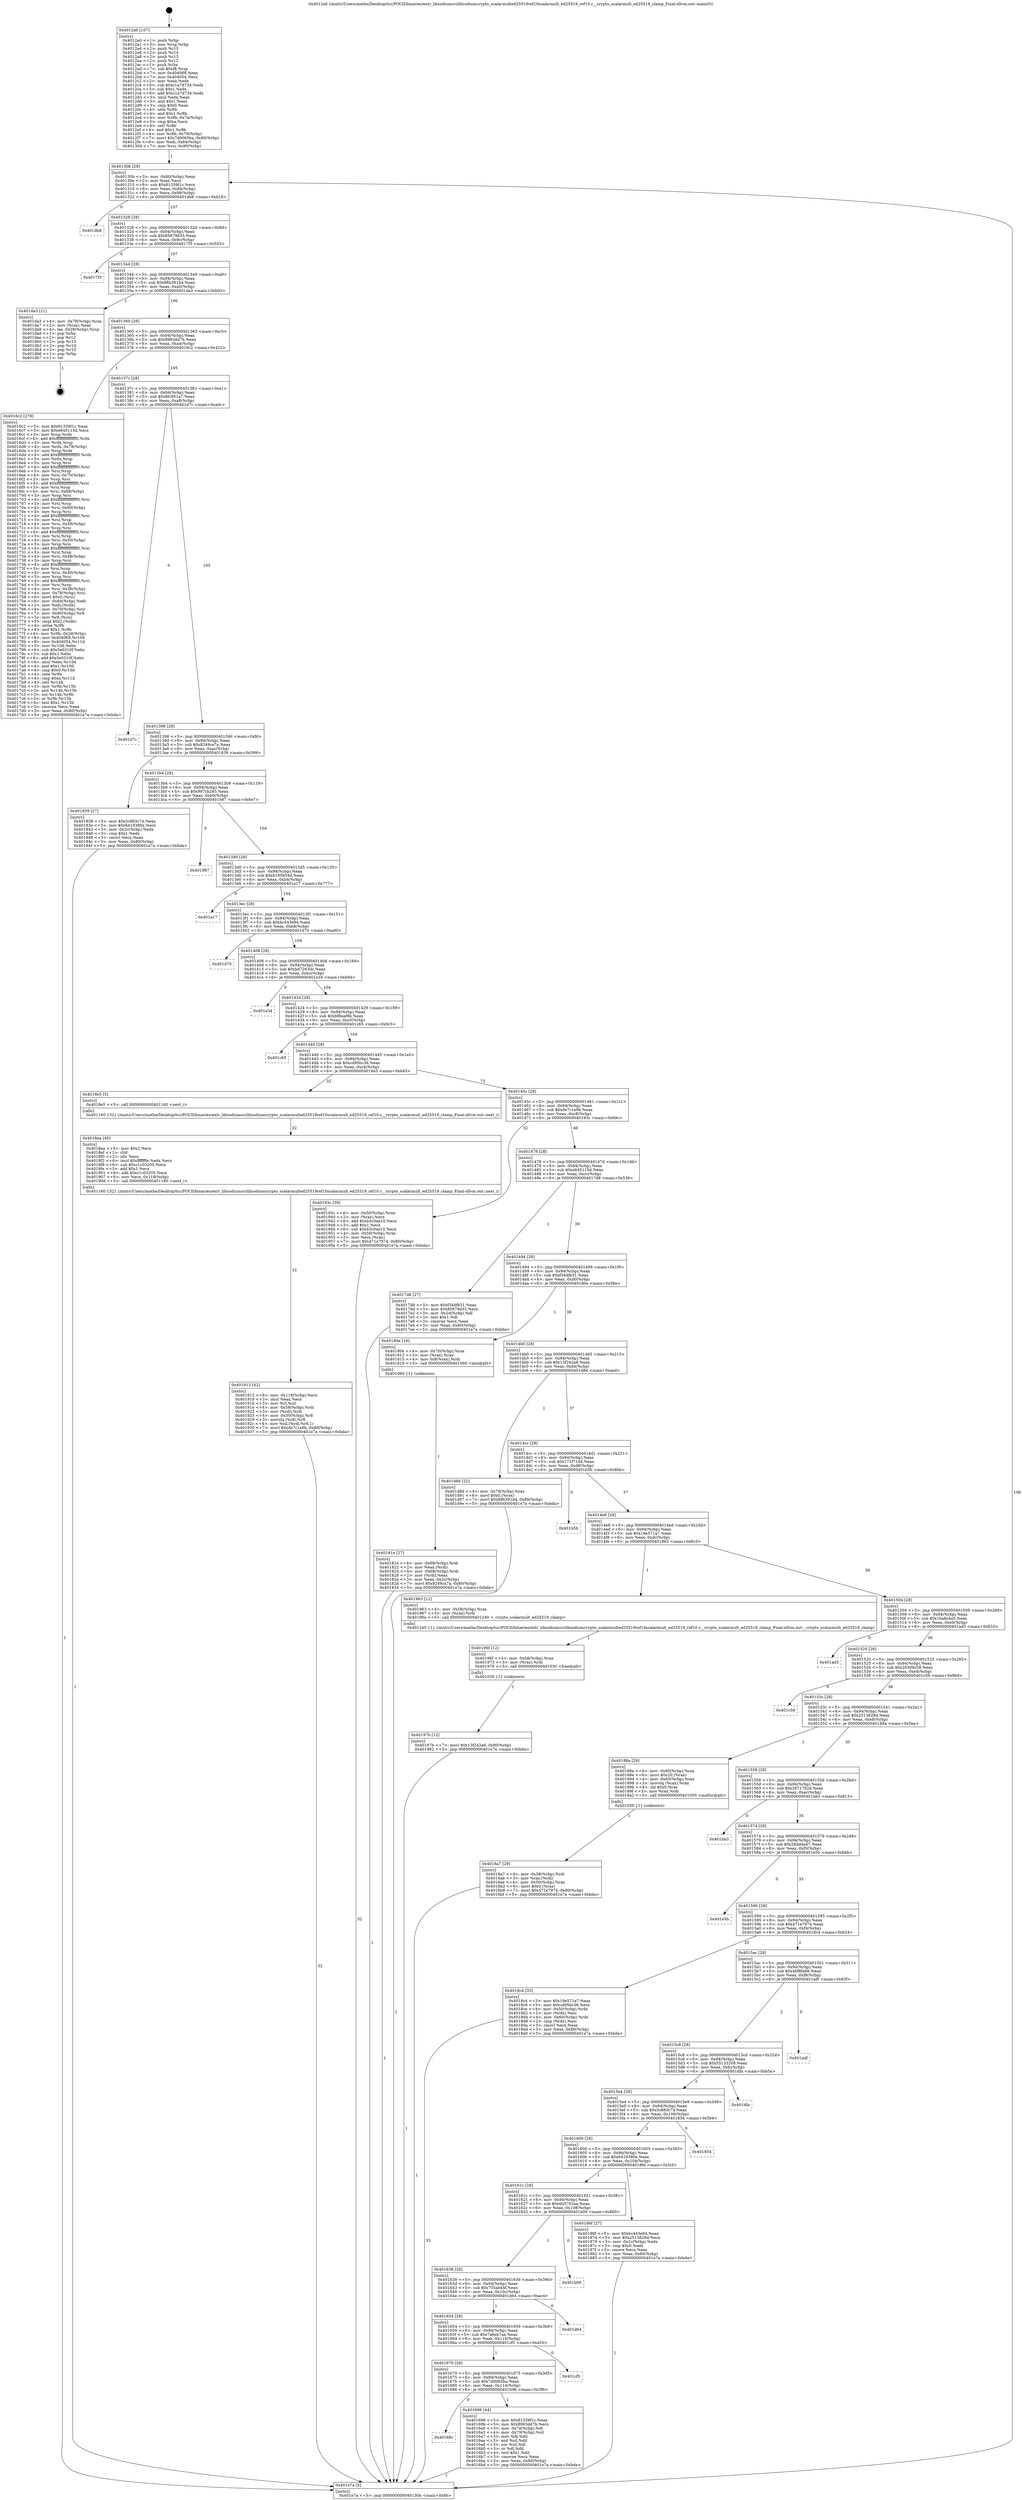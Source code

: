 digraph "0x4012a0" {
  label = "0x4012a0 (/mnt/c/Users/mathe/Desktop/tcc/POCII/binaries/extr_libsodiumsrclibsodiumcrypto_scalarmulted25519ref10scalarmult_ed25519_ref10.c__crypto_scalarmult_ed25519_clamp_Final-ollvm.out::main(0))"
  labelloc = "t"
  node[shape=record]

  Entry [label="",width=0.3,height=0.3,shape=circle,fillcolor=black,style=filled]
  "0x40130b" [label="{
     0x40130b [29]\l
     | [instrs]\l
     &nbsp;&nbsp;0x40130b \<+3\>: mov -0x80(%rbp),%eax\l
     &nbsp;&nbsp;0x40130e \<+2\>: mov %eax,%ecx\l
     &nbsp;&nbsp;0x401310 \<+6\>: sub $0x81339f1c,%ecx\l
     &nbsp;&nbsp;0x401316 \<+6\>: mov %eax,-0x94(%rbp)\l
     &nbsp;&nbsp;0x40131c \<+6\>: mov %ecx,-0x98(%rbp)\l
     &nbsp;&nbsp;0x401322 \<+6\>: je 0000000000401db8 \<main+0xb18\>\l
  }"]
  "0x401db8" [label="{
     0x401db8\l
  }", style=dashed]
  "0x401328" [label="{
     0x401328 [28]\l
     | [instrs]\l
     &nbsp;&nbsp;0x401328 \<+5\>: jmp 000000000040132d \<main+0x8d\>\l
     &nbsp;&nbsp;0x40132d \<+6\>: mov -0x94(%rbp),%eax\l
     &nbsp;&nbsp;0x401333 \<+5\>: sub $0x85879d33,%eax\l
     &nbsp;&nbsp;0x401338 \<+6\>: mov %eax,-0x9c(%rbp)\l
     &nbsp;&nbsp;0x40133e \<+6\>: je 00000000004017f3 \<main+0x553\>\l
  }"]
  Exit [label="",width=0.3,height=0.3,shape=circle,fillcolor=black,style=filled,peripheries=2]
  "0x4017f3" [label="{
     0x4017f3\l
  }", style=dashed]
  "0x401344" [label="{
     0x401344 [28]\l
     | [instrs]\l
     &nbsp;&nbsp;0x401344 \<+5\>: jmp 0000000000401349 \<main+0xa9\>\l
     &nbsp;&nbsp;0x401349 \<+6\>: mov -0x94(%rbp),%eax\l
     &nbsp;&nbsp;0x40134f \<+5\>: sub $0x88b381b4,%eax\l
     &nbsp;&nbsp;0x401354 \<+6\>: mov %eax,-0xa0(%rbp)\l
     &nbsp;&nbsp;0x40135a \<+6\>: je 0000000000401da3 \<main+0xb03\>\l
  }"]
  "0x40197b" [label="{
     0x40197b [12]\l
     | [instrs]\l
     &nbsp;&nbsp;0x40197b \<+7\>: movl $0x13f242a8,-0x80(%rbp)\l
     &nbsp;&nbsp;0x401982 \<+5\>: jmp 0000000000401e7a \<main+0xbda\>\l
  }"]
  "0x401da3" [label="{
     0x401da3 [21]\l
     | [instrs]\l
     &nbsp;&nbsp;0x401da3 \<+4\>: mov -0x78(%rbp),%rax\l
     &nbsp;&nbsp;0x401da7 \<+2\>: mov (%rax),%eax\l
     &nbsp;&nbsp;0x401da9 \<+4\>: lea -0x28(%rbp),%rsp\l
     &nbsp;&nbsp;0x401dad \<+1\>: pop %rbx\l
     &nbsp;&nbsp;0x401dae \<+2\>: pop %r12\l
     &nbsp;&nbsp;0x401db0 \<+2\>: pop %r13\l
     &nbsp;&nbsp;0x401db2 \<+2\>: pop %r14\l
     &nbsp;&nbsp;0x401db4 \<+2\>: pop %r15\l
     &nbsp;&nbsp;0x401db6 \<+1\>: pop %rbp\l
     &nbsp;&nbsp;0x401db7 \<+1\>: ret\l
  }"]
  "0x401360" [label="{
     0x401360 [28]\l
     | [instrs]\l
     &nbsp;&nbsp;0x401360 \<+5\>: jmp 0000000000401365 \<main+0xc5\>\l
     &nbsp;&nbsp;0x401365 \<+6\>: mov -0x94(%rbp),%eax\l
     &nbsp;&nbsp;0x40136b \<+5\>: sub $0x8993dd7b,%eax\l
     &nbsp;&nbsp;0x401370 \<+6\>: mov %eax,-0xa4(%rbp)\l
     &nbsp;&nbsp;0x401376 \<+6\>: je 00000000004016c2 \<main+0x422\>\l
  }"]
  "0x40196f" [label="{
     0x40196f [12]\l
     | [instrs]\l
     &nbsp;&nbsp;0x40196f \<+4\>: mov -0x58(%rbp),%rax\l
     &nbsp;&nbsp;0x401973 \<+3\>: mov (%rax),%rdi\l
     &nbsp;&nbsp;0x401976 \<+5\>: call 0000000000401030 \<free@plt\>\l
     | [calls]\l
     &nbsp;&nbsp;0x401030 \{1\} (unknown)\l
  }"]
  "0x4016c2" [label="{
     0x4016c2 [278]\l
     | [instrs]\l
     &nbsp;&nbsp;0x4016c2 \<+5\>: mov $0x81339f1c,%eax\l
     &nbsp;&nbsp;0x4016c7 \<+5\>: mov $0xe645115d,%ecx\l
     &nbsp;&nbsp;0x4016cc \<+3\>: mov %rsp,%rdx\l
     &nbsp;&nbsp;0x4016cf \<+4\>: add $0xfffffffffffffff0,%rdx\l
     &nbsp;&nbsp;0x4016d3 \<+3\>: mov %rdx,%rsp\l
     &nbsp;&nbsp;0x4016d6 \<+4\>: mov %rdx,-0x78(%rbp)\l
     &nbsp;&nbsp;0x4016da \<+3\>: mov %rsp,%rdx\l
     &nbsp;&nbsp;0x4016dd \<+4\>: add $0xfffffffffffffff0,%rdx\l
     &nbsp;&nbsp;0x4016e1 \<+3\>: mov %rdx,%rsp\l
     &nbsp;&nbsp;0x4016e4 \<+3\>: mov %rsp,%rsi\l
     &nbsp;&nbsp;0x4016e7 \<+4\>: add $0xfffffffffffffff0,%rsi\l
     &nbsp;&nbsp;0x4016eb \<+3\>: mov %rsi,%rsp\l
     &nbsp;&nbsp;0x4016ee \<+4\>: mov %rsi,-0x70(%rbp)\l
     &nbsp;&nbsp;0x4016f2 \<+3\>: mov %rsp,%rsi\l
     &nbsp;&nbsp;0x4016f5 \<+4\>: add $0xfffffffffffffff0,%rsi\l
     &nbsp;&nbsp;0x4016f9 \<+3\>: mov %rsi,%rsp\l
     &nbsp;&nbsp;0x4016fc \<+4\>: mov %rsi,-0x68(%rbp)\l
     &nbsp;&nbsp;0x401700 \<+3\>: mov %rsp,%rsi\l
     &nbsp;&nbsp;0x401703 \<+4\>: add $0xfffffffffffffff0,%rsi\l
     &nbsp;&nbsp;0x401707 \<+3\>: mov %rsi,%rsp\l
     &nbsp;&nbsp;0x40170a \<+4\>: mov %rsi,-0x60(%rbp)\l
     &nbsp;&nbsp;0x40170e \<+3\>: mov %rsp,%rsi\l
     &nbsp;&nbsp;0x401711 \<+4\>: add $0xfffffffffffffff0,%rsi\l
     &nbsp;&nbsp;0x401715 \<+3\>: mov %rsi,%rsp\l
     &nbsp;&nbsp;0x401718 \<+4\>: mov %rsi,-0x58(%rbp)\l
     &nbsp;&nbsp;0x40171c \<+3\>: mov %rsp,%rsi\l
     &nbsp;&nbsp;0x40171f \<+4\>: add $0xfffffffffffffff0,%rsi\l
     &nbsp;&nbsp;0x401723 \<+3\>: mov %rsi,%rsp\l
     &nbsp;&nbsp;0x401726 \<+4\>: mov %rsi,-0x50(%rbp)\l
     &nbsp;&nbsp;0x40172a \<+3\>: mov %rsp,%rsi\l
     &nbsp;&nbsp;0x40172d \<+4\>: add $0xfffffffffffffff0,%rsi\l
     &nbsp;&nbsp;0x401731 \<+3\>: mov %rsi,%rsp\l
     &nbsp;&nbsp;0x401734 \<+4\>: mov %rsi,-0x48(%rbp)\l
     &nbsp;&nbsp;0x401738 \<+3\>: mov %rsp,%rsi\l
     &nbsp;&nbsp;0x40173b \<+4\>: add $0xfffffffffffffff0,%rsi\l
     &nbsp;&nbsp;0x40173f \<+3\>: mov %rsi,%rsp\l
     &nbsp;&nbsp;0x401742 \<+4\>: mov %rsi,-0x40(%rbp)\l
     &nbsp;&nbsp;0x401746 \<+3\>: mov %rsp,%rsi\l
     &nbsp;&nbsp;0x401749 \<+4\>: add $0xfffffffffffffff0,%rsi\l
     &nbsp;&nbsp;0x40174d \<+3\>: mov %rsi,%rsp\l
     &nbsp;&nbsp;0x401750 \<+4\>: mov %rsi,-0x38(%rbp)\l
     &nbsp;&nbsp;0x401754 \<+4\>: mov -0x78(%rbp),%rsi\l
     &nbsp;&nbsp;0x401758 \<+6\>: movl $0x0,(%rsi)\l
     &nbsp;&nbsp;0x40175e \<+6\>: mov -0x84(%rbp),%edi\l
     &nbsp;&nbsp;0x401764 \<+2\>: mov %edi,(%rdx)\l
     &nbsp;&nbsp;0x401766 \<+4\>: mov -0x70(%rbp),%rsi\l
     &nbsp;&nbsp;0x40176a \<+7\>: mov -0x90(%rbp),%r8\l
     &nbsp;&nbsp;0x401771 \<+3\>: mov %r8,(%rsi)\l
     &nbsp;&nbsp;0x401774 \<+3\>: cmpl $0x2,(%rdx)\l
     &nbsp;&nbsp;0x401777 \<+4\>: setne %r9b\l
     &nbsp;&nbsp;0x40177b \<+4\>: and $0x1,%r9b\l
     &nbsp;&nbsp;0x40177f \<+4\>: mov %r9b,-0x2d(%rbp)\l
     &nbsp;&nbsp;0x401783 \<+8\>: mov 0x404068,%r10d\l
     &nbsp;&nbsp;0x40178b \<+8\>: mov 0x404054,%r11d\l
     &nbsp;&nbsp;0x401793 \<+3\>: mov %r10d,%ebx\l
     &nbsp;&nbsp;0x401796 \<+6\>: sub $0x5e0310f,%ebx\l
     &nbsp;&nbsp;0x40179c \<+3\>: sub $0x1,%ebx\l
     &nbsp;&nbsp;0x40179f \<+6\>: add $0x5e0310f,%ebx\l
     &nbsp;&nbsp;0x4017a5 \<+4\>: imul %ebx,%r10d\l
     &nbsp;&nbsp;0x4017a9 \<+4\>: and $0x1,%r10d\l
     &nbsp;&nbsp;0x4017ad \<+4\>: cmp $0x0,%r10d\l
     &nbsp;&nbsp;0x4017b1 \<+4\>: sete %r9b\l
     &nbsp;&nbsp;0x4017b5 \<+4\>: cmp $0xa,%r11d\l
     &nbsp;&nbsp;0x4017b9 \<+4\>: setl %r14b\l
     &nbsp;&nbsp;0x4017bd \<+3\>: mov %r9b,%r15b\l
     &nbsp;&nbsp;0x4017c0 \<+3\>: and %r14b,%r15b\l
     &nbsp;&nbsp;0x4017c3 \<+3\>: xor %r14b,%r9b\l
     &nbsp;&nbsp;0x4017c6 \<+3\>: or %r9b,%r15b\l
     &nbsp;&nbsp;0x4017c9 \<+4\>: test $0x1,%r15b\l
     &nbsp;&nbsp;0x4017cd \<+3\>: cmovne %ecx,%eax\l
     &nbsp;&nbsp;0x4017d0 \<+3\>: mov %eax,-0x80(%rbp)\l
     &nbsp;&nbsp;0x4017d3 \<+5\>: jmp 0000000000401e7a \<main+0xbda\>\l
  }"]
  "0x40137c" [label="{
     0x40137c [28]\l
     | [instrs]\l
     &nbsp;&nbsp;0x40137c \<+5\>: jmp 0000000000401381 \<main+0xe1\>\l
     &nbsp;&nbsp;0x401381 \<+6\>: mov -0x94(%rbp),%eax\l
     &nbsp;&nbsp;0x401387 \<+5\>: sub $0x8fc951a7,%eax\l
     &nbsp;&nbsp;0x40138c \<+6\>: mov %eax,-0xa8(%rbp)\l
     &nbsp;&nbsp;0x401392 \<+6\>: je 0000000000401d7c \<main+0xadc\>\l
  }"]
  "0x401912" [label="{
     0x401912 [42]\l
     | [instrs]\l
     &nbsp;&nbsp;0x401912 \<+6\>: mov -0x118(%rbp),%ecx\l
     &nbsp;&nbsp;0x401918 \<+3\>: imul %eax,%ecx\l
     &nbsp;&nbsp;0x40191b \<+3\>: mov %cl,%sil\l
     &nbsp;&nbsp;0x40191e \<+4\>: mov -0x58(%rbp),%rdi\l
     &nbsp;&nbsp;0x401922 \<+3\>: mov (%rdi),%rdi\l
     &nbsp;&nbsp;0x401925 \<+4\>: mov -0x50(%rbp),%r8\l
     &nbsp;&nbsp;0x401929 \<+3\>: movslq (%r8),%r8\l
     &nbsp;&nbsp;0x40192c \<+4\>: mov %sil,(%rdi,%r8,1)\l
     &nbsp;&nbsp;0x401930 \<+7\>: movl $0xde7c1e9b,-0x80(%rbp)\l
     &nbsp;&nbsp;0x401937 \<+5\>: jmp 0000000000401e7a \<main+0xbda\>\l
  }"]
  "0x401d7c" [label="{
     0x401d7c\l
  }", style=dashed]
  "0x401398" [label="{
     0x401398 [28]\l
     | [instrs]\l
     &nbsp;&nbsp;0x401398 \<+5\>: jmp 000000000040139d \<main+0xfd\>\l
     &nbsp;&nbsp;0x40139d \<+6\>: mov -0x94(%rbp),%eax\l
     &nbsp;&nbsp;0x4013a3 \<+5\>: sub $0x9249ca7a,%eax\l
     &nbsp;&nbsp;0x4013a8 \<+6\>: mov %eax,-0xac(%rbp)\l
     &nbsp;&nbsp;0x4013ae \<+6\>: je 0000000000401839 \<main+0x599\>\l
  }"]
  "0x4018ea" [label="{
     0x4018ea [40]\l
     | [instrs]\l
     &nbsp;&nbsp;0x4018ea \<+5\>: mov $0x2,%ecx\l
     &nbsp;&nbsp;0x4018ef \<+1\>: cltd\l
     &nbsp;&nbsp;0x4018f0 \<+2\>: idiv %ecx\l
     &nbsp;&nbsp;0x4018f2 \<+6\>: imul $0xfffffffe,%edx,%ecx\l
     &nbsp;&nbsp;0x4018f8 \<+6\>: sub $0xc1c03205,%ecx\l
     &nbsp;&nbsp;0x4018fe \<+3\>: add $0x1,%ecx\l
     &nbsp;&nbsp;0x401901 \<+6\>: add $0xc1c03205,%ecx\l
     &nbsp;&nbsp;0x401907 \<+6\>: mov %ecx,-0x118(%rbp)\l
     &nbsp;&nbsp;0x40190d \<+5\>: call 0000000000401160 \<next_i\>\l
     | [calls]\l
     &nbsp;&nbsp;0x401160 \{32\} (/mnt/c/Users/mathe/Desktop/tcc/POCII/binaries/extr_libsodiumsrclibsodiumcrypto_scalarmulted25519ref10scalarmult_ed25519_ref10.c__crypto_scalarmult_ed25519_clamp_Final-ollvm.out::next_i)\l
  }"]
  "0x401839" [label="{
     0x401839 [27]\l
     | [instrs]\l
     &nbsp;&nbsp;0x401839 \<+5\>: mov $0x5c883c74,%eax\l
     &nbsp;&nbsp;0x40183e \<+5\>: mov $0x6419380e,%ecx\l
     &nbsp;&nbsp;0x401843 \<+3\>: mov -0x2c(%rbp),%edx\l
     &nbsp;&nbsp;0x401846 \<+3\>: cmp $0x1,%edx\l
     &nbsp;&nbsp;0x401849 \<+3\>: cmovl %ecx,%eax\l
     &nbsp;&nbsp;0x40184c \<+3\>: mov %eax,-0x80(%rbp)\l
     &nbsp;&nbsp;0x40184f \<+5\>: jmp 0000000000401e7a \<main+0xbda\>\l
  }"]
  "0x4013b4" [label="{
     0x4013b4 [28]\l
     | [instrs]\l
     &nbsp;&nbsp;0x4013b4 \<+5\>: jmp 00000000004013b9 \<main+0x119\>\l
     &nbsp;&nbsp;0x4013b9 \<+6\>: mov -0x94(%rbp),%eax\l
     &nbsp;&nbsp;0x4013bf \<+5\>: sub $0x997cb265,%eax\l
     &nbsp;&nbsp;0x4013c4 \<+6\>: mov %eax,-0xb0(%rbp)\l
     &nbsp;&nbsp;0x4013ca \<+6\>: je 0000000000401987 \<main+0x6e7\>\l
  }"]
  "0x4018a7" [label="{
     0x4018a7 [29]\l
     | [instrs]\l
     &nbsp;&nbsp;0x4018a7 \<+4\>: mov -0x58(%rbp),%rdi\l
     &nbsp;&nbsp;0x4018ab \<+3\>: mov %rax,(%rdi)\l
     &nbsp;&nbsp;0x4018ae \<+4\>: mov -0x50(%rbp),%rax\l
     &nbsp;&nbsp;0x4018b2 \<+6\>: movl $0x0,(%rax)\l
     &nbsp;&nbsp;0x4018b8 \<+7\>: movl $0x471e7974,-0x80(%rbp)\l
     &nbsp;&nbsp;0x4018bf \<+5\>: jmp 0000000000401e7a \<main+0xbda\>\l
  }"]
  "0x401987" [label="{
     0x401987\l
  }", style=dashed]
  "0x4013d0" [label="{
     0x4013d0 [28]\l
     | [instrs]\l
     &nbsp;&nbsp;0x4013d0 \<+5\>: jmp 00000000004013d5 \<main+0x135\>\l
     &nbsp;&nbsp;0x4013d5 \<+6\>: mov -0x94(%rbp),%eax\l
     &nbsp;&nbsp;0x4013db \<+5\>: sub $0xb165b54d,%eax\l
     &nbsp;&nbsp;0x4013e0 \<+6\>: mov %eax,-0xb4(%rbp)\l
     &nbsp;&nbsp;0x4013e6 \<+6\>: je 0000000000401a17 \<main+0x777\>\l
  }"]
  "0x40181e" [label="{
     0x40181e [27]\l
     | [instrs]\l
     &nbsp;&nbsp;0x40181e \<+4\>: mov -0x68(%rbp),%rdi\l
     &nbsp;&nbsp;0x401822 \<+2\>: mov %eax,(%rdi)\l
     &nbsp;&nbsp;0x401824 \<+4\>: mov -0x68(%rbp),%rdi\l
     &nbsp;&nbsp;0x401828 \<+2\>: mov (%rdi),%eax\l
     &nbsp;&nbsp;0x40182a \<+3\>: mov %eax,-0x2c(%rbp)\l
     &nbsp;&nbsp;0x40182d \<+7\>: movl $0x9249ca7a,-0x80(%rbp)\l
     &nbsp;&nbsp;0x401834 \<+5\>: jmp 0000000000401e7a \<main+0xbda\>\l
  }"]
  "0x401a17" [label="{
     0x401a17\l
  }", style=dashed]
  "0x4013ec" [label="{
     0x4013ec [28]\l
     | [instrs]\l
     &nbsp;&nbsp;0x4013ec \<+5\>: jmp 00000000004013f1 \<main+0x151\>\l
     &nbsp;&nbsp;0x4013f1 \<+6\>: mov -0x94(%rbp),%eax\l
     &nbsp;&nbsp;0x4013f7 \<+5\>: sub $0xbc443e94,%eax\l
     &nbsp;&nbsp;0x4013fc \<+6\>: mov %eax,-0xb8(%rbp)\l
     &nbsp;&nbsp;0x401402 \<+6\>: je 0000000000401d70 \<main+0xad0\>\l
  }"]
  "0x4012a0" [label="{
     0x4012a0 [107]\l
     | [instrs]\l
     &nbsp;&nbsp;0x4012a0 \<+1\>: push %rbp\l
     &nbsp;&nbsp;0x4012a1 \<+3\>: mov %rsp,%rbp\l
     &nbsp;&nbsp;0x4012a4 \<+2\>: push %r15\l
     &nbsp;&nbsp;0x4012a6 \<+2\>: push %r14\l
     &nbsp;&nbsp;0x4012a8 \<+2\>: push %r13\l
     &nbsp;&nbsp;0x4012aa \<+2\>: push %r12\l
     &nbsp;&nbsp;0x4012ac \<+1\>: push %rbx\l
     &nbsp;&nbsp;0x4012ad \<+7\>: sub $0xf8,%rsp\l
     &nbsp;&nbsp;0x4012b4 \<+7\>: mov 0x404068,%eax\l
     &nbsp;&nbsp;0x4012bb \<+7\>: mov 0x404054,%ecx\l
     &nbsp;&nbsp;0x4012c2 \<+2\>: mov %eax,%edx\l
     &nbsp;&nbsp;0x4012c4 \<+6\>: sub $0xc1a7d734,%edx\l
     &nbsp;&nbsp;0x4012ca \<+3\>: sub $0x1,%edx\l
     &nbsp;&nbsp;0x4012cd \<+6\>: add $0xc1a7d734,%edx\l
     &nbsp;&nbsp;0x4012d3 \<+3\>: imul %edx,%eax\l
     &nbsp;&nbsp;0x4012d6 \<+3\>: and $0x1,%eax\l
     &nbsp;&nbsp;0x4012d9 \<+3\>: cmp $0x0,%eax\l
     &nbsp;&nbsp;0x4012dc \<+4\>: sete %r8b\l
     &nbsp;&nbsp;0x4012e0 \<+4\>: and $0x1,%r8b\l
     &nbsp;&nbsp;0x4012e4 \<+4\>: mov %r8b,-0x7a(%rbp)\l
     &nbsp;&nbsp;0x4012e8 \<+3\>: cmp $0xa,%ecx\l
     &nbsp;&nbsp;0x4012eb \<+4\>: setl %r8b\l
     &nbsp;&nbsp;0x4012ef \<+4\>: and $0x1,%r8b\l
     &nbsp;&nbsp;0x4012f3 \<+4\>: mov %r8b,-0x79(%rbp)\l
     &nbsp;&nbsp;0x4012f7 \<+7\>: movl $0x7d0065ba,-0x80(%rbp)\l
     &nbsp;&nbsp;0x4012fe \<+6\>: mov %edi,-0x84(%rbp)\l
     &nbsp;&nbsp;0x401304 \<+7\>: mov %rsi,-0x90(%rbp)\l
  }"]
  "0x401d70" [label="{
     0x401d70\l
  }", style=dashed]
  "0x401408" [label="{
     0x401408 [28]\l
     | [instrs]\l
     &nbsp;&nbsp;0x401408 \<+5\>: jmp 000000000040140d \<main+0x16d\>\l
     &nbsp;&nbsp;0x40140d \<+6\>: mov -0x94(%rbp),%eax\l
     &nbsp;&nbsp;0x401413 \<+5\>: sub $0xbd7263dc,%eax\l
     &nbsp;&nbsp;0x401418 \<+6\>: mov %eax,-0xbc(%rbp)\l
     &nbsp;&nbsp;0x40141e \<+6\>: je 0000000000401e34 \<main+0xb94\>\l
  }"]
  "0x401e7a" [label="{
     0x401e7a [5]\l
     | [instrs]\l
     &nbsp;&nbsp;0x401e7a \<+5\>: jmp 000000000040130b \<main+0x6b\>\l
  }"]
  "0x401e34" [label="{
     0x401e34\l
  }", style=dashed]
  "0x401424" [label="{
     0x401424 [28]\l
     | [instrs]\l
     &nbsp;&nbsp;0x401424 \<+5\>: jmp 0000000000401429 \<main+0x189\>\l
     &nbsp;&nbsp;0x401429 \<+6\>: mov -0x94(%rbp),%eax\l
     &nbsp;&nbsp;0x40142f \<+5\>: sub $0xbf8eaf8b,%eax\l
     &nbsp;&nbsp;0x401434 \<+6\>: mov %eax,-0xc0(%rbp)\l
     &nbsp;&nbsp;0x40143a \<+6\>: je 0000000000401c65 \<main+0x9c5\>\l
  }"]
  "0x40168c" [label="{
     0x40168c\l
  }", style=dashed]
  "0x401c65" [label="{
     0x401c65\l
  }", style=dashed]
  "0x401440" [label="{
     0x401440 [28]\l
     | [instrs]\l
     &nbsp;&nbsp;0x401440 \<+5\>: jmp 0000000000401445 \<main+0x1a5\>\l
     &nbsp;&nbsp;0x401445 \<+6\>: mov -0x94(%rbp),%eax\l
     &nbsp;&nbsp;0x40144b \<+5\>: sub $0xcd95bc36,%eax\l
     &nbsp;&nbsp;0x401450 \<+6\>: mov %eax,-0xc4(%rbp)\l
     &nbsp;&nbsp;0x401456 \<+6\>: je 00000000004018e5 \<main+0x645\>\l
  }"]
  "0x401696" [label="{
     0x401696 [44]\l
     | [instrs]\l
     &nbsp;&nbsp;0x401696 \<+5\>: mov $0x81339f1c,%eax\l
     &nbsp;&nbsp;0x40169b \<+5\>: mov $0x8993dd7b,%ecx\l
     &nbsp;&nbsp;0x4016a0 \<+3\>: mov -0x7a(%rbp),%dl\l
     &nbsp;&nbsp;0x4016a3 \<+4\>: mov -0x79(%rbp),%sil\l
     &nbsp;&nbsp;0x4016a7 \<+3\>: mov %dl,%dil\l
     &nbsp;&nbsp;0x4016aa \<+3\>: and %sil,%dil\l
     &nbsp;&nbsp;0x4016ad \<+3\>: xor %sil,%dl\l
     &nbsp;&nbsp;0x4016b0 \<+3\>: or %dl,%dil\l
     &nbsp;&nbsp;0x4016b3 \<+4\>: test $0x1,%dil\l
     &nbsp;&nbsp;0x4016b7 \<+3\>: cmovne %ecx,%eax\l
     &nbsp;&nbsp;0x4016ba \<+3\>: mov %eax,-0x80(%rbp)\l
     &nbsp;&nbsp;0x4016bd \<+5\>: jmp 0000000000401e7a \<main+0xbda\>\l
  }"]
  "0x4018e5" [label="{
     0x4018e5 [5]\l
     | [instrs]\l
     &nbsp;&nbsp;0x4018e5 \<+5\>: call 0000000000401160 \<next_i\>\l
     | [calls]\l
     &nbsp;&nbsp;0x401160 \{32\} (/mnt/c/Users/mathe/Desktop/tcc/POCII/binaries/extr_libsodiumsrclibsodiumcrypto_scalarmulted25519ref10scalarmult_ed25519_ref10.c__crypto_scalarmult_ed25519_clamp_Final-ollvm.out::next_i)\l
  }"]
  "0x40145c" [label="{
     0x40145c [28]\l
     | [instrs]\l
     &nbsp;&nbsp;0x40145c \<+5\>: jmp 0000000000401461 \<main+0x1c1\>\l
     &nbsp;&nbsp;0x401461 \<+6\>: mov -0x94(%rbp),%eax\l
     &nbsp;&nbsp;0x401467 \<+5\>: sub $0xde7c1e9b,%eax\l
     &nbsp;&nbsp;0x40146c \<+6\>: mov %eax,-0xc8(%rbp)\l
     &nbsp;&nbsp;0x401472 \<+6\>: je 000000000040193c \<main+0x69c\>\l
  }"]
  "0x401670" [label="{
     0x401670 [28]\l
     | [instrs]\l
     &nbsp;&nbsp;0x401670 \<+5\>: jmp 0000000000401675 \<main+0x3d5\>\l
     &nbsp;&nbsp;0x401675 \<+6\>: mov -0x94(%rbp),%eax\l
     &nbsp;&nbsp;0x40167b \<+5\>: sub $0x7d0065ba,%eax\l
     &nbsp;&nbsp;0x401680 \<+6\>: mov %eax,-0x114(%rbp)\l
     &nbsp;&nbsp;0x401686 \<+6\>: je 0000000000401696 \<main+0x3f6\>\l
  }"]
  "0x40193c" [label="{
     0x40193c [39]\l
     | [instrs]\l
     &nbsp;&nbsp;0x40193c \<+4\>: mov -0x50(%rbp),%rax\l
     &nbsp;&nbsp;0x401940 \<+2\>: mov (%rax),%ecx\l
     &nbsp;&nbsp;0x401942 \<+6\>: add $0xb3c0ae10,%ecx\l
     &nbsp;&nbsp;0x401948 \<+3\>: add $0x1,%ecx\l
     &nbsp;&nbsp;0x40194b \<+6\>: sub $0xb3c0ae10,%ecx\l
     &nbsp;&nbsp;0x401951 \<+4\>: mov -0x50(%rbp),%rax\l
     &nbsp;&nbsp;0x401955 \<+2\>: mov %ecx,(%rax)\l
     &nbsp;&nbsp;0x401957 \<+7\>: movl $0x471e7974,-0x80(%rbp)\l
     &nbsp;&nbsp;0x40195e \<+5\>: jmp 0000000000401e7a \<main+0xbda\>\l
  }"]
  "0x401478" [label="{
     0x401478 [28]\l
     | [instrs]\l
     &nbsp;&nbsp;0x401478 \<+5\>: jmp 000000000040147d \<main+0x1dd\>\l
     &nbsp;&nbsp;0x40147d \<+6\>: mov -0x94(%rbp),%eax\l
     &nbsp;&nbsp;0x401483 \<+5\>: sub $0xe645115d,%eax\l
     &nbsp;&nbsp;0x401488 \<+6\>: mov %eax,-0xcc(%rbp)\l
     &nbsp;&nbsp;0x40148e \<+6\>: je 00000000004017d8 \<main+0x538\>\l
  }"]
  "0x401cf5" [label="{
     0x401cf5\l
  }", style=dashed]
  "0x4017d8" [label="{
     0x4017d8 [27]\l
     | [instrs]\l
     &nbsp;&nbsp;0x4017d8 \<+5\>: mov $0xf34dfb31,%eax\l
     &nbsp;&nbsp;0x4017dd \<+5\>: mov $0x85879d33,%ecx\l
     &nbsp;&nbsp;0x4017e2 \<+3\>: mov -0x2d(%rbp),%dl\l
     &nbsp;&nbsp;0x4017e5 \<+3\>: test $0x1,%dl\l
     &nbsp;&nbsp;0x4017e8 \<+3\>: cmovne %ecx,%eax\l
     &nbsp;&nbsp;0x4017eb \<+3\>: mov %eax,-0x80(%rbp)\l
     &nbsp;&nbsp;0x4017ee \<+5\>: jmp 0000000000401e7a \<main+0xbda\>\l
  }"]
  "0x401494" [label="{
     0x401494 [28]\l
     | [instrs]\l
     &nbsp;&nbsp;0x401494 \<+5\>: jmp 0000000000401499 \<main+0x1f9\>\l
     &nbsp;&nbsp;0x401499 \<+6\>: mov -0x94(%rbp),%eax\l
     &nbsp;&nbsp;0x40149f \<+5\>: sub $0xf34dfb31,%eax\l
     &nbsp;&nbsp;0x4014a4 \<+6\>: mov %eax,-0xd0(%rbp)\l
     &nbsp;&nbsp;0x4014aa \<+6\>: je 000000000040180e \<main+0x56e\>\l
  }"]
  "0x401654" [label="{
     0x401654 [28]\l
     | [instrs]\l
     &nbsp;&nbsp;0x401654 \<+5\>: jmp 0000000000401659 \<main+0x3b9\>\l
     &nbsp;&nbsp;0x401659 \<+6\>: mov -0x94(%rbp),%eax\l
     &nbsp;&nbsp;0x40165f \<+5\>: sub $0x7a6eb7ae,%eax\l
     &nbsp;&nbsp;0x401664 \<+6\>: mov %eax,-0x110(%rbp)\l
     &nbsp;&nbsp;0x40166a \<+6\>: je 0000000000401cf5 \<main+0xa55\>\l
  }"]
  "0x40180e" [label="{
     0x40180e [16]\l
     | [instrs]\l
     &nbsp;&nbsp;0x40180e \<+4\>: mov -0x70(%rbp),%rax\l
     &nbsp;&nbsp;0x401812 \<+3\>: mov (%rax),%rax\l
     &nbsp;&nbsp;0x401815 \<+4\>: mov 0x8(%rax),%rdi\l
     &nbsp;&nbsp;0x401819 \<+5\>: call 0000000000401060 \<atoi@plt\>\l
     | [calls]\l
     &nbsp;&nbsp;0x401060 \{1\} (unknown)\l
  }"]
  "0x4014b0" [label="{
     0x4014b0 [28]\l
     | [instrs]\l
     &nbsp;&nbsp;0x4014b0 \<+5\>: jmp 00000000004014b5 \<main+0x215\>\l
     &nbsp;&nbsp;0x4014b5 \<+6\>: mov -0x94(%rbp),%eax\l
     &nbsp;&nbsp;0x4014bb \<+5\>: sub $0x13f242a8,%eax\l
     &nbsp;&nbsp;0x4014c0 \<+6\>: mov %eax,-0xd4(%rbp)\l
     &nbsp;&nbsp;0x4014c6 \<+6\>: je 0000000000401d8d \<main+0xaed\>\l
  }"]
  "0x401d64" [label="{
     0x401d64\l
  }", style=dashed]
  "0x401d8d" [label="{
     0x401d8d [22]\l
     | [instrs]\l
     &nbsp;&nbsp;0x401d8d \<+4\>: mov -0x78(%rbp),%rax\l
     &nbsp;&nbsp;0x401d91 \<+6\>: movl $0x0,(%rax)\l
     &nbsp;&nbsp;0x401d97 \<+7\>: movl $0x88b381b4,-0x80(%rbp)\l
     &nbsp;&nbsp;0x401d9e \<+5\>: jmp 0000000000401e7a \<main+0xbda\>\l
  }"]
  "0x4014cc" [label="{
     0x4014cc [28]\l
     | [instrs]\l
     &nbsp;&nbsp;0x4014cc \<+5\>: jmp 00000000004014d1 \<main+0x231\>\l
     &nbsp;&nbsp;0x4014d1 \<+6\>: mov -0x94(%rbp),%eax\l
     &nbsp;&nbsp;0x4014d7 \<+5\>: sub $0x171f71dd,%eax\l
     &nbsp;&nbsp;0x4014dc \<+6\>: mov %eax,-0xd8(%rbp)\l
     &nbsp;&nbsp;0x4014e2 \<+6\>: je 0000000000401b5b \<main+0x8bb\>\l
  }"]
  "0x401638" [label="{
     0x401638 [28]\l
     | [instrs]\l
     &nbsp;&nbsp;0x401638 \<+5\>: jmp 000000000040163d \<main+0x39d\>\l
     &nbsp;&nbsp;0x40163d \<+6\>: mov -0x94(%rbp),%eax\l
     &nbsp;&nbsp;0x401643 \<+5\>: sub $0x755ab44f,%eax\l
     &nbsp;&nbsp;0x401648 \<+6\>: mov %eax,-0x10c(%rbp)\l
     &nbsp;&nbsp;0x40164e \<+6\>: je 0000000000401d64 \<main+0xac4\>\l
  }"]
  "0x401b5b" [label="{
     0x401b5b\l
  }", style=dashed]
  "0x4014e8" [label="{
     0x4014e8 [28]\l
     | [instrs]\l
     &nbsp;&nbsp;0x4014e8 \<+5\>: jmp 00000000004014ed \<main+0x24d\>\l
     &nbsp;&nbsp;0x4014ed \<+6\>: mov -0x94(%rbp),%eax\l
     &nbsp;&nbsp;0x4014f3 \<+5\>: sub $0x19e571a7,%eax\l
     &nbsp;&nbsp;0x4014f8 \<+6\>: mov %eax,-0xdc(%rbp)\l
     &nbsp;&nbsp;0x4014fe \<+6\>: je 0000000000401963 \<main+0x6c3\>\l
  }"]
  "0x401b00" [label="{
     0x401b00\l
  }", style=dashed]
  "0x401963" [label="{
     0x401963 [12]\l
     | [instrs]\l
     &nbsp;&nbsp;0x401963 \<+4\>: mov -0x58(%rbp),%rax\l
     &nbsp;&nbsp;0x401967 \<+3\>: mov (%rax),%rdi\l
     &nbsp;&nbsp;0x40196a \<+5\>: call 0000000000401240 \<_crypto_scalarmult_ed25519_clamp\>\l
     | [calls]\l
     &nbsp;&nbsp;0x401240 \{1\} (/mnt/c/Users/mathe/Desktop/tcc/POCII/binaries/extr_libsodiumsrclibsodiumcrypto_scalarmulted25519ref10scalarmult_ed25519_ref10.c__crypto_scalarmult_ed25519_clamp_Final-ollvm.out::_crypto_scalarmult_ed25519_clamp)\l
  }"]
  "0x401504" [label="{
     0x401504 [28]\l
     | [instrs]\l
     &nbsp;&nbsp;0x401504 \<+5\>: jmp 0000000000401509 \<main+0x269\>\l
     &nbsp;&nbsp;0x401509 \<+6\>: mov -0x94(%rbp),%eax\l
     &nbsp;&nbsp;0x40150f \<+5\>: sub $0x1ba8c4a5,%eax\l
     &nbsp;&nbsp;0x401514 \<+6\>: mov %eax,-0xe0(%rbp)\l
     &nbsp;&nbsp;0x40151a \<+6\>: je 0000000000401ad3 \<main+0x833\>\l
  }"]
  "0x40161c" [label="{
     0x40161c [28]\l
     | [instrs]\l
     &nbsp;&nbsp;0x40161c \<+5\>: jmp 0000000000401621 \<main+0x381\>\l
     &nbsp;&nbsp;0x401621 \<+6\>: mov -0x94(%rbp),%eax\l
     &nbsp;&nbsp;0x401627 \<+5\>: sub $0x6b5702aa,%eax\l
     &nbsp;&nbsp;0x40162c \<+6\>: mov %eax,-0x108(%rbp)\l
     &nbsp;&nbsp;0x401632 \<+6\>: je 0000000000401b00 \<main+0x860\>\l
  }"]
  "0x401ad3" [label="{
     0x401ad3\l
  }", style=dashed]
  "0x401520" [label="{
     0x401520 [28]\l
     | [instrs]\l
     &nbsp;&nbsp;0x401520 \<+5\>: jmp 0000000000401525 \<main+0x285\>\l
     &nbsp;&nbsp;0x401525 \<+6\>: mov -0x94(%rbp),%eax\l
     &nbsp;&nbsp;0x40152b \<+5\>: sub $0x20309c58,%eax\l
     &nbsp;&nbsp;0x401530 \<+6\>: mov %eax,-0xe4(%rbp)\l
     &nbsp;&nbsp;0x401536 \<+6\>: je 0000000000401c59 \<main+0x9b9\>\l
  }"]
  "0x40186f" [label="{
     0x40186f [27]\l
     | [instrs]\l
     &nbsp;&nbsp;0x40186f \<+5\>: mov $0xbc443e94,%eax\l
     &nbsp;&nbsp;0x401874 \<+5\>: mov $0x2513828d,%ecx\l
     &nbsp;&nbsp;0x401879 \<+3\>: mov -0x2c(%rbp),%edx\l
     &nbsp;&nbsp;0x40187c \<+3\>: cmp $0x0,%edx\l
     &nbsp;&nbsp;0x40187f \<+3\>: cmove %ecx,%eax\l
     &nbsp;&nbsp;0x401882 \<+3\>: mov %eax,-0x80(%rbp)\l
     &nbsp;&nbsp;0x401885 \<+5\>: jmp 0000000000401e7a \<main+0xbda\>\l
  }"]
  "0x401c59" [label="{
     0x401c59\l
  }", style=dashed]
  "0x40153c" [label="{
     0x40153c [28]\l
     | [instrs]\l
     &nbsp;&nbsp;0x40153c \<+5\>: jmp 0000000000401541 \<main+0x2a1\>\l
     &nbsp;&nbsp;0x401541 \<+6\>: mov -0x94(%rbp),%eax\l
     &nbsp;&nbsp;0x401547 \<+5\>: sub $0x2513828d,%eax\l
     &nbsp;&nbsp;0x40154c \<+6\>: mov %eax,-0xe8(%rbp)\l
     &nbsp;&nbsp;0x401552 \<+6\>: je 000000000040188a \<main+0x5ea\>\l
  }"]
  "0x401600" [label="{
     0x401600 [28]\l
     | [instrs]\l
     &nbsp;&nbsp;0x401600 \<+5\>: jmp 0000000000401605 \<main+0x365\>\l
     &nbsp;&nbsp;0x401605 \<+6\>: mov -0x94(%rbp),%eax\l
     &nbsp;&nbsp;0x40160b \<+5\>: sub $0x6419380e,%eax\l
     &nbsp;&nbsp;0x401610 \<+6\>: mov %eax,-0x104(%rbp)\l
     &nbsp;&nbsp;0x401616 \<+6\>: je 000000000040186f \<main+0x5cf\>\l
  }"]
  "0x40188a" [label="{
     0x40188a [29]\l
     | [instrs]\l
     &nbsp;&nbsp;0x40188a \<+4\>: mov -0x60(%rbp),%rax\l
     &nbsp;&nbsp;0x40188e \<+6\>: movl $0x20,(%rax)\l
     &nbsp;&nbsp;0x401894 \<+4\>: mov -0x60(%rbp),%rax\l
     &nbsp;&nbsp;0x401898 \<+3\>: movslq (%rax),%rax\l
     &nbsp;&nbsp;0x40189b \<+4\>: shl $0x0,%rax\l
     &nbsp;&nbsp;0x40189f \<+3\>: mov %rax,%rdi\l
     &nbsp;&nbsp;0x4018a2 \<+5\>: call 0000000000401050 \<malloc@plt\>\l
     | [calls]\l
     &nbsp;&nbsp;0x401050 \{1\} (unknown)\l
  }"]
  "0x401558" [label="{
     0x401558 [28]\l
     | [instrs]\l
     &nbsp;&nbsp;0x401558 \<+5\>: jmp 000000000040155d \<main+0x2bd\>\l
     &nbsp;&nbsp;0x40155d \<+6\>: mov -0x94(%rbp),%eax\l
     &nbsp;&nbsp;0x401563 \<+5\>: sub $0x2671792d,%eax\l
     &nbsp;&nbsp;0x401568 \<+6\>: mov %eax,-0xec(%rbp)\l
     &nbsp;&nbsp;0x40156e \<+6\>: je 0000000000401bb3 \<main+0x913\>\l
  }"]
  "0x401854" [label="{
     0x401854\l
  }", style=dashed]
  "0x401bb3" [label="{
     0x401bb3\l
  }", style=dashed]
  "0x401574" [label="{
     0x401574 [28]\l
     | [instrs]\l
     &nbsp;&nbsp;0x401574 \<+5\>: jmp 0000000000401579 \<main+0x2d9\>\l
     &nbsp;&nbsp;0x401579 \<+6\>: mov -0x94(%rbp),%eax\l
     &nbsp;&nbsp;0x40157f \<+5\>: sub $0x28ddda47,%eax\l
     &nbsp;&nbsp;0x401584 \<+6\>: mov %eax,-0xf0(%rbp)\l
     &nbsp;&nbsp;0x40158a \<+6\>: je 0000000000401e5b \<main+0xbbb\>\l
  }"]
  "0x4015e4" [label="{
     0x4015e4 [28]\l
     | [instrs]\l
     &nbsp;&nbsp;0x4015e4 \<+5\>: jmp 00000000004015e9 \<main+0x349\>\l
     &nbsp;&nbsp;0x4015e9 \<+6\>: mov -0x94(%rbp),%eax\l
     &nbsp;&nbsp;0x4015ef \<+5\>: sub $0x5c883c74,%eax\l
     &nbsp;&nbsp;0x4015f4 \<+6\>: mov %eax,-0x100(%rbp)\l
     &nbsp;&nbsp;0x4015fa \<+6\>: je 0000000000401854 \<main+0x5b4\>\l
  }"]
  "0x401e5b" [label="{
     0x401e5b\l
  }", style=dashed]
  "0x401590" [label="{
     0x401590 [28]\l
     | [instrs]\l
     &nbsp;&nbsp;0x401590 \<+5\>: jmp 0000000000401595 \<main+0x2f5\>\l
     &nbsp;&nbsp;0x401595 \<+6\>: mov -0x94(%rbp),%eax\l
     &nbsp;&nbsp;0x40159b \<+5\>: sub $0x471e7974,%eax\l
     &nbsp;&nbsp;0x4015a0 \<+6\>: mov %eax,-0xf4(%rbp)\l
     &nbsp;&nbsp;0x4015a6 \<+6\>: je 00000000004018c4 \<main+0x624\>\l
  }"]
  "0x401dfa" [label="{
     0x401dfa\l
  }", style=dashed]
  "0x4018c4" [label="{
     0x4018c4 [33]\l
     | [instrs]\l
     &nbsp;&nbsp;0x4018c4 \<+5\>: mov $0x19e571a7,%eax\l
     &nbsp;&nbsp;0x4018c9 \<+5\>: mov $0xcd95bc36,%ecx\l
     &nbsp;&nbsp;0x4018ce \<+4\>: mov -0x50(%rbp),%rdx\l
     &nbsp;&nbsp;0x4018d2 \<+2\>: mov (%rdx),%esi\l
     &nbsp;&nbsp;0x4018d4 \<+4\>: mov -0x60(%rbp),%rdx\l
     &nbsp;&nbsp;0x4018d8 \<+2\>: cmp (%rdx),%esi\l
     &nbsp;&nbsp;0x4018da \<+3\>: cmovl %ecx,%eax\l
     &nbsp;&nbsp;0x4018dd \<+3\>: mov %eax,-0x80(%rbp)\l
     &nbsp;&nbsp;0x4018e0 \<+5\>: jmp 0000000000401e7a \<main+0xbda\>\l
  }"]
  "0x4015ac" [label="{
     0x4015ac [28]\l
     | [instrs]\l
     &nbsp;&nbsp;0x4015ac \<+5\>: jmp 00000000004015b1 \<main+0x311\>\l
     &nbsp;&nbsp;0x4015b1 \<+6\>: mov -0x94(%rbp),%eax\l
     &nbsp;&nbsp;0x4015b7 \<+5\>: sub $0x4bf8fa66,%eax\l
     &nbsp;&nbsp;0x4015bc \<+6\>: mov %eax,-0xf8(%rbp)\l
     &nbsp;&nbsp;0x4015c2 \<+6\>: je 0000000000401adf \<main+0x83f\>\l
  }"]
  "0x4015c8" [label="{
     0x4015c8 [28]\l
     | [instrs]\l
     &nbsp;&nbsp;0x4015c8 \<+5\>: jmp 00000000004015cd \<main+0x32d\>\l
     &nbsp;&nbsp;0x4015cd \<+6\>: mov -0x94(%rbp),%eax\l
     &nbsp;&nbsp;0x4015d3 \<+5\>: sub $0x55133208,%eax\l
     &nbsp;&nbsp;0x4015d8 \<+6\>: mov %eax,-0xfc(%rbp)\l
     &nbsp;&nbsp;0x4015de \<+6\>: je 0000000000401dfa \<main+0xb5a\>\l
  }"]
  "0x401adf" [label="{
     0x401adf\l
  }", style=dashed]
  Entry -> "0x4012a0" [label=" 1"]
  "0x40130b" -> "0x401db8" [label=" 0"]
  "0x40130b" -> "0x401328" [label=" 107"]
  "0x401da3" -> Exit [label=" 1"]
  "0x401328" -> "0x4017f3" [label=" 0"]
  "0x401328" -> "0x401344" [label=" 107"]
  "0x401d8d" -> "0x401e7a" [label=" 1"]
  "0x401344" -> "0x401da3" [label=" 1"]
  "0x401344" -> "0x401360" [label=" 106"]
  "0x40197b" -> "0x401e7a" [label=" 1"]
  "0x401360" -> "0x4016c2" [label=" 1"]
  "0x401360" -> "0x40137c" [label=" 105"]
  "0x40196f" -> "0x40197b" [label=" 1"]
  "0x40137c" -> "0x401d7c" [label=" 0"]
  "0x40137c" -> "0x401398" [label=" 105"]
  "0x401963" -> "0x40196f" [label=" 1"]
  "0x401398" -> "0x401839" [label=" 1"]
  "0x401398" -> "0x4013b4" [label=" 104"]
  "0x40193c" -> "0x401e7a" [label=" 32"]
  "0x4013b4" -> "0x401987" [label=" 0"]
  "0x4013b4" -> "0x4013d0" [label=" 104"]
  "0x401912" -> "0x401e7a" [label=" 32"]
  "0x4013d0" -> "0x401a17" [label=" 0"]
  "0x4013d0" -> "0x4013ec" [label=" 104"]
  "0x4018ea" -> "0x401912" [label=" 32"]
  "0x4013ec" -> "0x401d70" [label=" 0"]
  "0x4013ec" -> "0x401408" [label=" 104"]
  "0x4018c4" -> "0x401e7a" [label=" 33"]
  "0x401408" -> "0x401e34" [label=" 0"]
  "0x401408" -> "0x401424" [label=" 104"]
  "0x4018a7" -> "0x401e7a" [label=" 1"]
  "0x401424" -> "0x401c65" [label=" 0"]
  "0x401424" -> "0x401440" [label=" 104"]
  "0x40188a" -> "0x4018a7" [label=" 1"]
  "0x401440" -> "0x4018e5" [label=" 32"]
  "0x401440" -> "0x40145c" [label=" 72"]
  "0x40186f" -> "0x401e7a" [label=" 1"]
  "0x40145c" -> "0x40193c" [label=" 32"]
  "0x40145c" -> "0x401478" [label=" 40"]
  "0x40181e" -> "0x401e7a" [label=" 1"]
  "0x401478" -> "0x4017d8" [label=" 1"]
  "0x401478" -> "0x401494" [label=" 39"]
  "0x40180e" -> "0x40181e" [label=" 1"]
  "0x401494" -> "0x40180e" [label=" 1"]
  "0x401494" -> "0x4014b0" [label=" 38"]
  "0x4016c2" -> "0x401e7a" [label=" 1"]
  "0x4014b0" -> "0x401d8d" [label=" 1"]
  "0x4014b0" -> "0x4014cc" [label=" 37"]
  "0x4018e5" -> "0x4018ea" [label=" 32"]
  "0x4014cc" -> "0x401b5b" [label=" 0"]
  "0x4014cc" -> "0x4014e8" [label=" 37"]
  "0x4012a0" -> "0x40130b" [label=" 1"]
  "0x4014e8" -> "0x401963" [label=" 1"]
  "0x4014e8" -> "0x401504" [label=" 36"]
  "0x401696" -> "0x401e7a" [label=" 1"]
  "0x401504" -> "0x401ad3" [label=" 0"]
  "0x401504" -> "0x401520" [label=" 36"]
  "0x401670" -> "0x401696" [label=" 1"]
  "0x401520" -> "0x401c59" [label=" 0"]
  "0x401520" -> "0x40153c" [label=" 36"]
  "0x401839" -> "0x401e7a" [label=" 1"]
  "0x40153c" -> "0x40188a" [label=" 1"]
  "0x40153c" -> "0x401558" [label=" 35"]
  "0x401654" -> "0x401cf5" [label=" 0"]
  "0x401558" -> "0x401bb3" [label=" 0"]
  "0x401558" -> "0x401574" [label=" 35"]
  "0x4017d8" -> "0x401e7a" [label=" 1"]
  "0x401574" -> "0x401e5b" [label=" 0"]
  "0x401574" -> "0x401590" [label=" 35"]
  "0x401638" -> "0x401d64" [label=" 0"]
  "0x401590" -> "0x4018c4" [label=" 33"]
  "0x401590" -> "0x4015ac" [label=" 2"]
  "0x401e7a" -> "0x40130b" [label=" 106"]
  "0x4015ac" -> "0x401adf" [label=" 0"]
  "0x4015ac" -> "0x4015c8" [label=" 2"]
  "0x40161c" -> "0x401638" [label=" 1"]
  "0x4015c8" -> "0x401dfa" [label=" 0"]
  "0x4015c8" -> "0x4015e4" [label=" 2"]
  "0x401638" -> "0x401654" [label=" 1"]
  "0x4015e4" -> "0x401854" [label=" 0"]
  "0x4015e4" -> "0x401600" [label=" 2"]
  "0x401654" -> "0x401670" [label=" 1"]
  "0x401600" -> "0x40186f" [label=" 1"]
  "0x401600" -> "0x40161c" [label=" 1"]
  "0x401670" -> "0x40168c" [label=" 0"]
  "0x40161c" -> "0x401b00" [label=" 0"]
}
